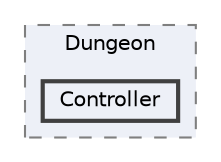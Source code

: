 digraph "Assets/Scripts/Dungeon/Controller"
{
 // LATEX_PDF_SIZE
  bgcolor="transparent";
  edge [fontname=Helvetica,fontsize=10,labelfontname=Helvetica,labelfontsize=10];
  node [fontname=Helvetica,fontsize=10,shape=box,height=0.2,width=0.4];
  compound=true
  subgraph clusterdir_3290b40620d4ffde9fceb04207351915 {
    graph [ bgcolor="#edf0f7", pencolor="grey50", label="Dungeon", fontname=Helvetica,fontsize=10 style="filled,dashed", URL="dir_3290b40620d4ffde9fceb04207351915.html",tooltip=""]
  dir_ecb316987bd0d1be7078f2e2bac8f590 [label="Controller", fillcolor="#edf0f7", color="grey25", style="filled,bold", URL="dir_ecb316987bd0d1be7078f2e2bac8f590.html",tooltip=""];
  }
}
